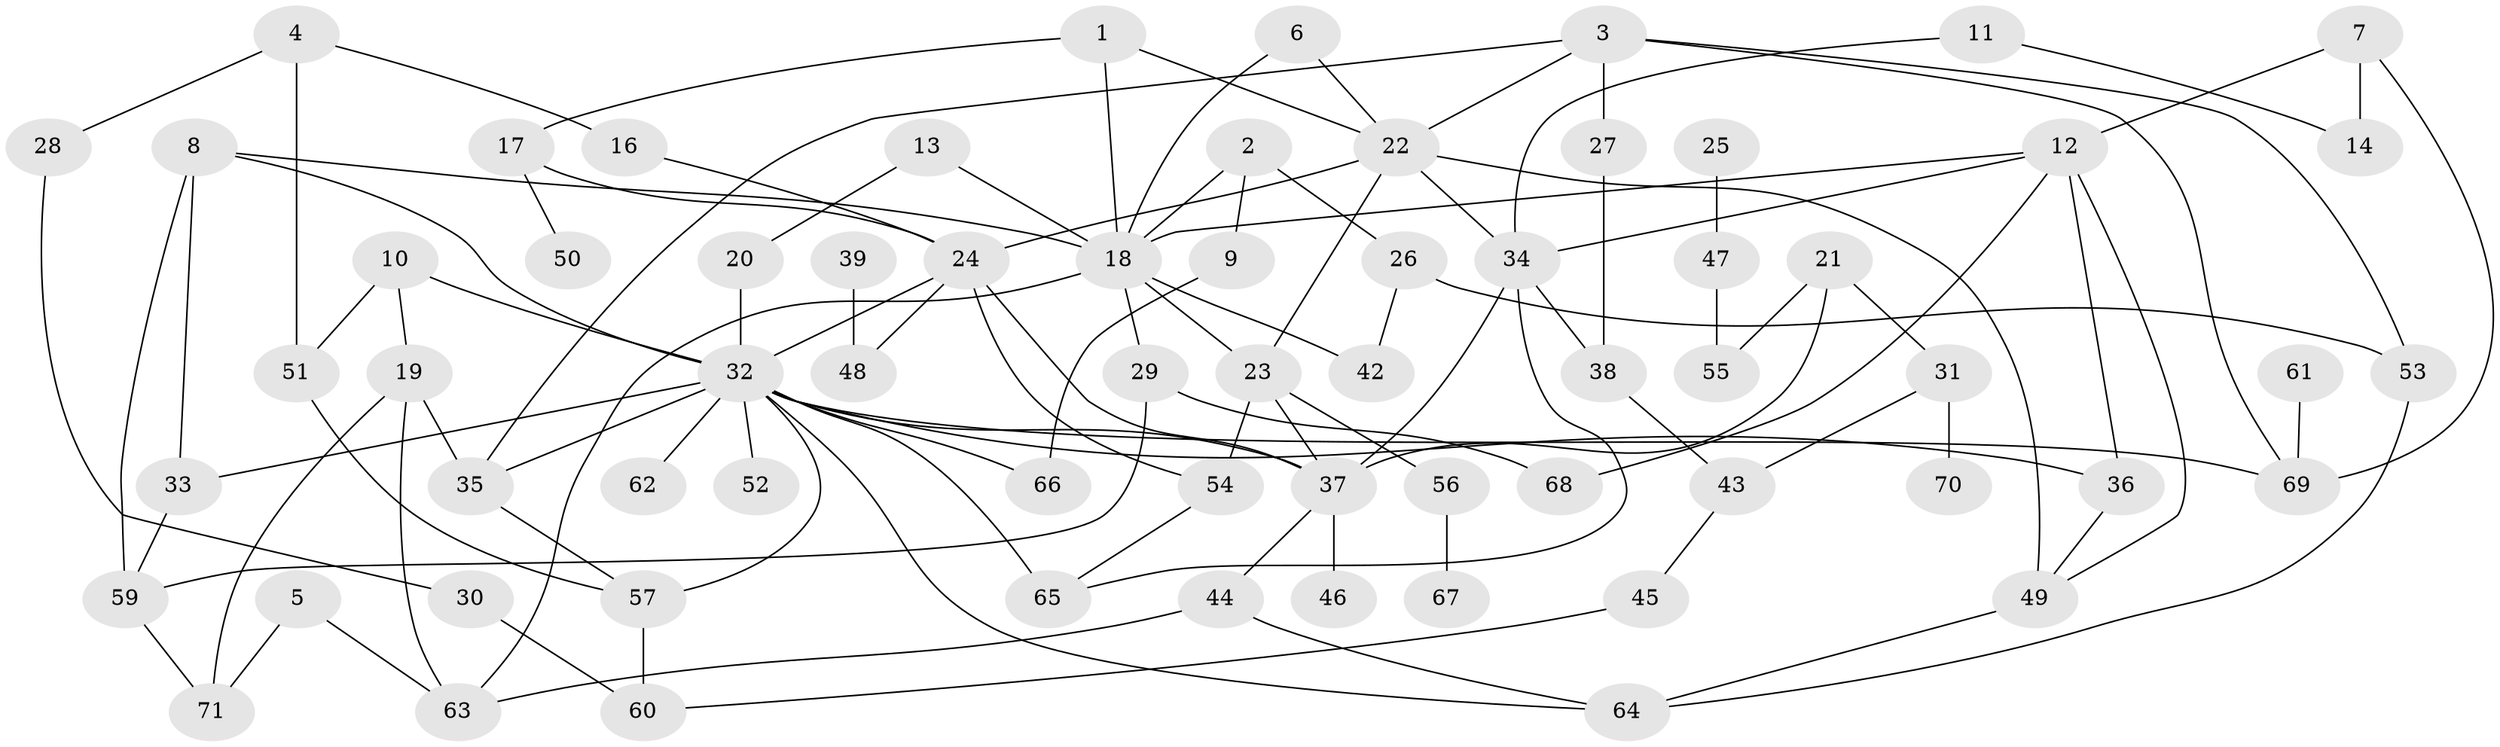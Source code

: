 // original degree distribution, {2: 0.20833333333333334, 3: 0.19166666666666668, 5: 0.1, 1: 0.26666666666666666, 4: 0.14166666666666666, 7: 0.008333333333333333, 0: 0.041666666666666664, 6: 0.041666666666666664}
// Generated by graph-tools (version 1.1) at 2025/48/03/04/25 22:48:10]
// undirected, 67 vertices, 107 edges
graph export_dot {
  node [color=gray90,style=filled];
  1;
  2;
  3;
  4;
  5;
  6;
  7;
  8;
  9;
  10;
  11;
  12;
  13;
  14;
  16;
  17;
  18;
  19;
  20;
  21;
  22;
  23;
  24;
  25;
  26;
  27;
  28;
  29;
  30;
  31;
  32;
  33;
  34;
  35;
  36;
  37;
  38;
  39;
  42;
  43;
  44;
  45;
  46;
  47;
  48;
  49;
  50;
  51;
  52;
  53;
  54;
  55;
  56;
  57;
  59;
  60;
  61;
  62;
  63;
  64;
  65;
  66;
  67;
  68;
  69;
  70;
  71;
  1 -- 17 [weight=1.0];
  1 -- 18 [weight=1.0];
  1 -- 22 [weight=1.0];
  2 -- 9 [weight=1.0];
  2 -- 18 [weight=1.0];
  2 -- 26 [weight=1.0];
  3 -- 22 [weight=1.0];
  3 -- 27 [weight=1.0];
  3 -- 35 [weight=1.0];
  3 -- 53 [weight=1.0];
  3 -- 69 [weight=1.0];
  4 -- 16 [weight=1.0];
  4 -- 28 [weight=1.0];
  4 -- 51 [weight=1.0];
  5 -- 63 [weight=1.0];
  5 -- 71 [weight=1.0];
  6 -- 18 [weight=1.0];
  6 -- 22 [weight=1.0];
  7 -- 12 [weight=1.0];
  7 -- 14 [weight=1.0];
  7 -- 69 [weight=1.0];
  8 -- 18 [weight=1.0];
  8 -- 32 [weight=1.0];
  8 -- 33 [weight=1.0];
  8 -- 59 [weight=1.0];
  9 -- 66 [weight=1.0];
  10 -- 19 [weight=1.0];
  10 -- 32 [weight=2.0];
  10 -- 51 [weight=1.0];
  11 -- 14 [weight=1.0];
  11 -- 34 [weight=1.0];
  12 -- 18 [weight=1.0];
  12 -- 34 [weight=1.0];
  12 -- 36 [weight=1.0];
  12 -- 49 [weight=1.0];
  12 -- 68 [weight=1.0];
  13 -- 18 [weight=1.0];
  13 -- 20 [weight=1.0];
  16 -- 24 [weight=1.0];
  17 -- 24 [weight=1.0];
  17 -- 50 [weight=1.0];
  18 -- 23 [weight=1.0];
  18 -- 29 [weight=1.0];
  18 -- 42 [weight=1.0];
  18 -- 63 [weight=1.0];
  19 -- 35 [weight=1.0];
  19 -- 63 [weight=1.0];
  19 -- 71 [weight=1.0];
  20 -- 32 [weight=1.0];
  21 -- 31 [weight=1.0];
  21 -- 37 [weight=1.0];
  21 -- 55 [weight=1.0];
  22 -- 23 [weight=1.0];
  22 -- 24 [weight=1.0];
  22 -- 34 [weight=1.0];
  22 -- 49 [weight=2.0];
  23 -- 37 [weight=1.0];
  23 -- 54 [weight=1.0];
  23 -- 56 [weight=1.0];
  24 -- 32 [weight=1.0];
  24 -- 37 [weight=1.0];
  24 -- 48 [weight=1.0];
  24 -- 54 [weight=1.0];
  25 -- 47 [weight=1.0];
  26 -- 42 [weight=1.0];
  26 -- 53 [weight=1.0];
  27 -- 38 [weight=1.0];
  28 -- 30 [weight=1.0];
  29 -- 59 [weight=1.0];
  29 -- 68 [weight=1.0];
  30 -- 60 [weight=1.0];
  31 -- 43 [weight=1.0];
  31 -- 70 [weight=1.0];
  32 -- 33 [weight=1.0];
  32 -- 35 [weight=1.0];
  32 -- 36 [weight=1.0];
  32 -- 37 [weight=2.0];
  32 -- 52 [weight=1.0];
  32 -- 57 [weight=1.0];
  32 -- 62 [weight=1.0];
  32 -- 64 [weight=1.0];
  32 -- 65 [weight=2.0];
  32 -- 66 [weight=1.0];
  32 -- 69 [weight=1.0];
  33 -- 59 [weight=1.0];
  34 -- 37 [weight=1.0];
  34 -- 38 [weight=1.0];
  34 -- 65 [weight=1.0];
  35 -- 57 [weight=1.0];
  36 -- 49 [weight=1.0];
  37 -- 44 [weight=1.0];
  37 -- 46 [weight=1.0];
  38 -- 43 [weight=1.0];
  39 -- 48 [weight=1.0];
  43 -- 45 [weight=1.0];
  44 -- 63 [weight=1.0];
  44 -- 64 [weight=1.0];
  45 -- 60 [weight=1.0];
  47 -- 55 [weight=1.0];
  49 -- 64 [weight=1.0];
  51 -- 57 [weight=1.0];
  53 -- 64 [weight=1.0];
  54 -- 65 [weight=1.0];
  56 -- 67 [weight=1.0];
  57 -- 60 [weight=1.0];
  59 -- 71 [weight=1.0];
  61 -- 69 [weight=1.0];
}
